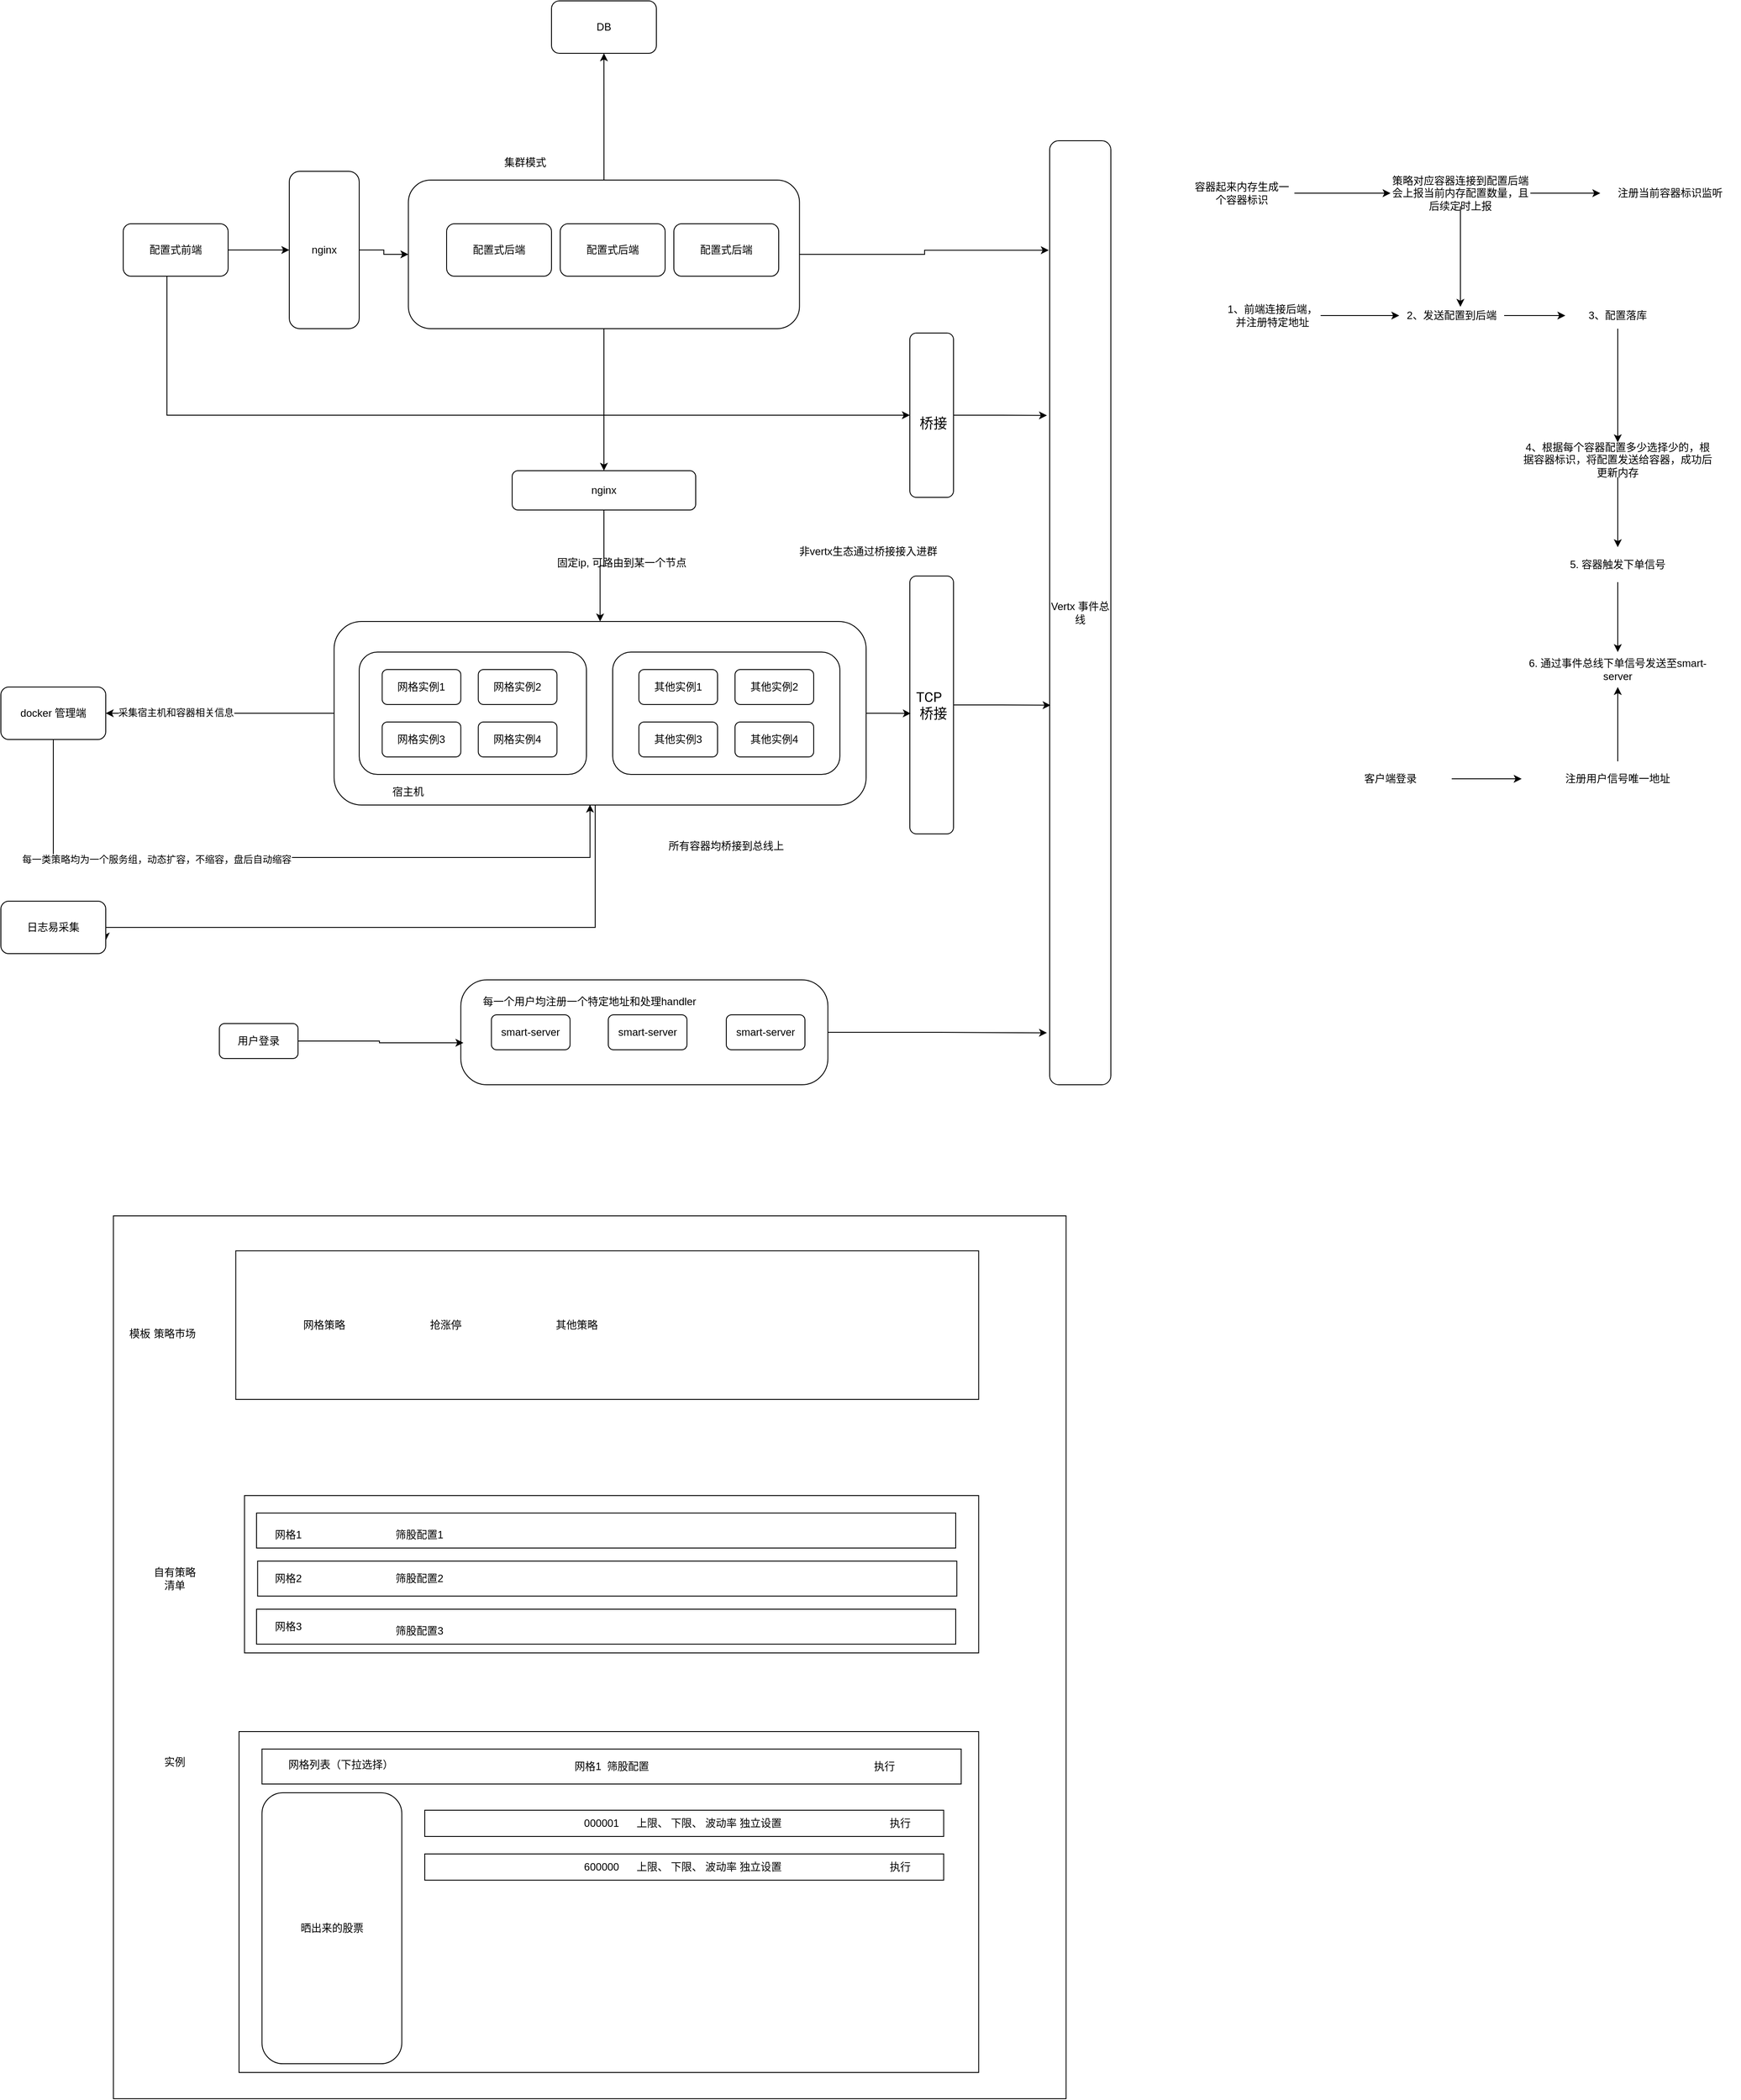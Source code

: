 <mxfile version="27.0.9">
  <diagram name="第 1 页" id="DatRSqzjEj-4WdcJNuNi">
    <mxGraphModel dx="2952" dy="1048" grid="1" gridSize="10" guides="1" tooltips="1" connect="1" arrows="1" fold="1" page="1" pageScale="1" pageWidth="1169" pageHeight="827" math="0" shadow="0">
      <root>
        <mxCell id="0" />
        <mxCell id="1" parent="0" />
        <mxCell id="C7FglE39jfFMQdv53OMV-79" value="" style="rounded=1;whiteSpace=wrap;html=1;arcSize=25;" vertex="1" parent="1">
          <mxGeometry x="416.25" y="1230" width="420" height="120" as="geometry" />
        </mxCell>
        <mxCell id="C7FglE39jfFMQdv53OMV-67" style="edgeStyle=orthogonalEdgeStyle;rounded=0;orthogonalLoop=1;jettySize=auto;html=1;entryX=1;entryY=0.5;entryDx=0;entryDy=0;" edge="1" parent="1" source="C7FglE39jfFMQdv53OMV-36" target="C7FglE39jfFMQdv53OMV-66">
          <mxGeometry relative="1" as="geometry" />
        </mxCell>
        <mxCell id="C7FglE39jfFMQdv53OMV-69" value="采集宿主机和容器相关信息" style="edgeLabel;html=1;align=center;verticalAlign=middle;resizable=0;points=[];" vertex="1" connectable="0" parent="C7FglE39jfFMQdv53OMV-67">
          <mxGeometry x="0.395" y="-1" relative="1" as="geometry">
            <mxPoint as="offset" />
          </mxGeometry>
        </mxCell>
        <mxCell id="C7FglE39jfFMQdv53OMV-103" style="edgeStyle=orthogonalEdgeStyle;rounded=0;orthogonalLoop=1;jettySize=auto;html=1;entryX=1;entryY=0.75;entryDx=0;entryDy=0;" edge="1" parent="1" source="C7FglE39jfFMQdv53OMV-36" target="C7FglE39jfFMQdv53OMV-101">
          <mxGeometry relative="1" as="geometry">
            <Array as="points">
              <mxPoint x="570" y="1170" />
              <mxPoint x="10" y="1170" />
            </Array>
          </mxGeometry>
        </mxCell>
        <mxCell id="C7FglE39jfFMQdv53OMV-36" value="" style="rounded=1;whiteSpace=wrap;html=1;" vertex="1" parent="1">
          <mxGeometry x="271.25" y="820" width="608.75" height="210" as="geometry" />
        </mxCell>
        <mxCell id="C7FglE39jfFMQdv53OMV-16" style="edgeStyle=orthogonalEdgeStyle;rounded=0;orthogonalLoop=1;jettySize=auto;html=1;" edge="1" parent="1" source="C7FglE39jfFMQdv53OMV-4" target="C7FglE39jfFMQdv53OMV-15">
          <mxGeometry relative="1" as="geometry" />
        </mxCell>
        <mxCell id="C7FglE39jfFMQdv53OMV-44" style="edgeStyle=orthogonalEdgeStyle;rounded=0;orthogonalLoop=1;jettySize=auto;html=1;exitX=0.5;exitY=1;exitDx=0;exitDy=0;" edge="1" parent="1" source="C7FglE39jfFMQdv53OMV-4" target="C7FglE39jfFMQdv53OMV-40">
          <mxGeometry relative="1" as="geometry" />
        </mxCell>
        <mxCell id="C7FglE39jfFMQdv53OMV-4" value="" style="rounded=1;whiteSpace=wrap;html=1;" vertex="1" parent="1">
          <mxGeometry x="356.25" y="315" width="447.5" height="170" as="geometry" />
        </mxCell>
        <mxCell id="C7FglE39jfFMQdv53OMV-11" style="edgeStyle=orthogonalEdgeStyle;rounded=0;orthogonalLoop=1;jettySize=auto;html=1;" edge="1" parent="1" source="C7FglE39jfFMQdv53OMV-1" target="C7FglE39jfFMQdv53OMV-10">
          <mxGeometry relative="1" as="geometry" />
        </mxCell>
        <mxCell id="C7FglE39jfFMQdv53OMV-98" style="edgeStyle=orthogonalEdgeStyle;rounded=0;orthogonalLoop=1;jettySize=auto;html=1;entryX=0;entryY=0.5;entryDx=0;entryDy=0;" edge="1" parent="1" source="C7FglE39jfFMQdv53OMV-1" target="C7FglE39jfFMQdv53OMV-97">
          <mxGeometry relative="1" as="geometry">
            <Array as="points">
              <mxPoint x="80" y="584" />
            </Array>
          </mxGeometry>
        </mxCell>
        <mxCell id="C7FglE39jfFMQdv53OMV-1" value="配置式前端" style="rounded=1;whiteSpace=wrap;html=1;" vertex="1" parent="1">
          <mxGeometry x="30" y="365" width="120" height="60" as="geometry" />
        </mxCell>
        <mxCell id="C7FglE39jfFMQdv53OMV-2" value="配置式后端" style="rounded=1;whiteSpace=wrap;html=1;" vertex="1" parent="1">
          <mxGeometry x="400" y="365" width="120" height="60" as="geometry" />
        </mxCell>
        <mxCell id="C7FglE39jfFMQdv53OMV-3" value="配置式后端" style="rounded=1;whiteSpace=wrap;html=1;" vertex="1" parent="1">
          <mxGeometry x="530" y="365" width="120" height="60" as="geometry" />
        </mxCell>
        <mxCell id="C7FglE39jfFMQdv53OMV-5" value="" style="rounded=1;whiteSpace=wrap;html=1;" vertex="1" parent="1">
          <mxGeometry x="300" y="855" width="260" height="140" as="geometry" />
        </mxCell>
        <mxCell id="C7FglE39jfFMQdv53OMV-6" value="网格实例1" style="rounded=1;whiteSpace=wrap;html=1;" vertex="1" parent="1">
          <mxGeometry x="326.25" y="875" width="90" height="40" as="geometry" />
        </mxCell>
        <mxCell id="C7FglE39jfFMQdv53OMV-7" value="网格实例2" style="rounded=1;whiteSpace=wrap;html=1;" vertex="1" parent="1">
          <mxGeometry x="436.25" y="875" width="90" height="40" as="geometry" />
        </mxCell>
        <mxCell id="C7FglE39jfFMQdv53OMV-8" value="网格实例3" style="rounded=1;whiteSpace=wrap;html=1;" vertex="1" parent="1">
          <mxGeometry x="326.25" y="935" width="90" height="40" as="geometry" />
        </mxCell>
        <mxCell id="C7FglE39jfFMQdv53OMV-9" value="网格实例4" style="rounded=1;whiteSpace=wrap;html=1;" vertex="1" parent="1">
          <mxGeometry x="436.25" y="935" width="90" height="40" as="geometry" />
        </mxCell>
        <mxCell id="C7FglE39jfFMQdv53OMV-12" style="edgeStyle=orthogonalEdgeStyle;rounded=0;orthogonalLoop=1;jettySize=auto;html=1;entryX=0;entryY=0.5;entryDx=0;entryDy=0;" edge="1" parent="1" source="C7FglE39jfFMQdv53OMV-10" target="C7FglE39jfFMQdv53OMV-4">
          <mxGeometry relative="1" as="geometry" />
        </mxCell>
        <mxCell id="C7FglE39jfFMQdv53OMV-10" value="nginx" style="rounded=1;whiteSpace=wrap;html=1;" vertex="1" parent="1">
          <mxGeometry x="220" y="305" width="80" height="180" as="geometry" />
        </mxCell>
        <mxCell id="C7FglE39jfFMQdv53OMV-13" value="集群模式" style="text;html=1;align=center;verticalAlign=middle;whiteSpace=wrap;rounded=0;" vertex="1" parent="1">
          <mxGeometry x="460" y="280" width="60" height="30" as="geometry" />
        </mxCell>
        <mxCell id="C7FglE39jfFMQdv53OMV-15" value="DB" style="rounded=1;whiteSpace=wrap;html=1;" vertex="1" parent="1">
          <mxGeometry x="520" y="110" width="120" height="60" as="geometry" />
        </mxCell>
        <mxCell id="C7FglE39jfFMQdv53OMV-17" value="Vertx 事件总线" style="rounded=1;whiteSpace=wrap;html=1;" vertex="1" parent="1">
          <mxGeometry x="1090" y="270" width="70" height="1080" as="geometry" />
        </mxCell>
        <mxCell id="C7FglE39jfFMQdv53OMV-18" value="配置式后端" style="rounded=1;whiteSpace=wrap;html=1;" vertex="1" parent="1">
          <mxGeometry x="660" y="365" width="120" height="60" as="geometry" />
        </mxCell>
        <mxCell id="C7FglE39jfFMQdv53OMV-20" value="" style="rounded=1;whiteSpace=wrap;html=1;" vertex="1" parent="1">
          <mxGeometry x="590" y="855" width="260" height="140" as="geometry" />
        </mxCell>
        <mxCell id="C7FglE39jfFMQdv53OMV-21" value="其他实例1" style="rounded=1;whiteSpace=wrap;html=1;" vertex="1" parent="1">
          <mxGeometry x="620" y="875" width="90" height="40" as="geometry" />
        </mxCell>
        <mxCell id="C7FglE39jfFMQdv53OMV-22" value="其他实例2" style="rounded=1;whiteSpace=wrap;html=1;" vertex="1" parent="1">
          <mxGeometry x="730" y="875" width="90" height="40" as="geometry" />
        </mxCell>
        <mxCell id="C7FglE39jfFMQdv53OMV-23" value="其他实例3" style="rounded=1;whiteSpace=wrap;html=1;" vertex="1" parent="1">
          <mxGeometry x="620" y="935" width="90" height="40" as="geometry" />
        </mxCell>
        <mxCell id="C7FglE39jfFMQdv53OMV-24" value="其他实例4" style="rounded=1;whiteSpace=wrap;html=1;" vertex="1" parent="1">
          <mxGeometry x="730" y="935" width="90" height="40" as="geometry" />
        </mxCell>
        <mxCell id="C7FglE39jfFMQdv53OMV-28" value="&lt;div style=&quot;--tw-border-spacing-x: 0; --tw-border-spacing-y: 0; --tw-translate-x: 0; --tw-translate-y: 0; --tw-rotate: 0; --tw-skew-x: 0; --tw-skew-y: 0; --tw-scale-x: 1; --tw-scale-y: 1; --tw-pan-x: ; --tw-pan-y: ; --tw-pinch-zoom: ; --tw-scroll-snap-strictness: proximity; --tw-gradient-from-position: ; --tw-gradient-via-position: ; --tw-gradient-to-position: ; --tw-ordinal: ; --tw-slashed-zero: ; --tw-numeric-figure: ; --tw-numeric-spacing: ; --tw-numeric-fraction: ; --tw-ring-inset: ; --tw-ring-offset-width: 0px; --tw-ring-offset-color: light-dark(#fff, #000000); --tw-ring-color: light-dark(rgba(59,130,246,.5), #4c89ec); --tw-ring-offset-shadow: 0 0 #0000; --tw-ring-shadow: 0 0 #0000; --tw-shadow: 0 0 #0000; --tw-shadow-colored: 0 0 #0000; --tw-blur: ; --tw-brightness: ; --tw-contrast: ; --tw-grayscale: ; --tw-hue-rotate: ; --tw-invert: ; --tw-saturate: ; --tw-sepia: ; --tw-drop-shadow: ; --tw-backdrop-blur: ; --tw-backdrop-brightness: ; --tw-backdrop-contrast: ; --tw-backdrop-grayscale: ; --tw-backdrop-hue-rotate: ; --tw-backdrop-invert: ; --tw-backdrop-opacity: ; --tw-backdrop-saturate: ; --tw-backdrop-sepia: ; --tw-contain-size: ; --tw-contain-layout: ; --tw-contain-paint: ; --tw-contain-style: ; box-sizing: border-box; border: 0px solid; text-decoration: inherit; display: inline-flex; flex-flow: wrap; align-items: center; gap: 0.5rem; font-family: __Roboto_5fd90a, __Roboto_Fallback_5fd90a, Roboto, ui-sans-serif, system-ui, -apple-system, BlinkMacSystemFont, &amp;quot;Segoe UI&amp;quot;, &amp;quot;Helvetica Neue&amp;quot;, Arial, &amp;quot;Noto Sans&amp;quot;, sans-serif, &amp;quot;Apple Color Emoji&amp;quot;, &amp;quot;Segoe UI Emoji&amp;quot;, &amp;quot;Segoe UI Symbol&amp;quot;, &amp;quot;Noto Color Emoji&amp;quot;; font-size: 15.75px; text-align: left; background-color: light-dark(rgb(255, 255, 255), rgb(18, 18, 18));&quot;&gt;TCP&lt;br&gt;&amp;nbsp;桥接&lt;/div&gt;" style="rounded=1;whiteSpace=wrap;html=1;" vertex="1" parent="1">
          <mxGeometry x="930" y="768" width="50" height="295" as="geometry" />
        </mxCell>
        <mxCell id="C7FglE39jfFMQdv53OMV-39" value="非vertx生态通过桥接接入进群" style="text;html=1;align=center;verticalAlign=middle;whiteSpace=wrap;rounded=0;" vertex="1" parent="1">
          <mxGeometry x="795" y="720" width="175" height="40" as="geometry" />
        </mxCell>
        <mxCell id="C7FglE39jfFMQdv53OMV-46" style="edgeStyle=orthogonalEdgeStyle;rounded=0;orthogonalLoop=1;jettySize=auto;html=1;exitX=0.5;exitY=1;exitDx=0;exitDy=0;entryX=0.5;entryY=0;entryDx=0;entryDy=0;" edge="1" parent="1" source="C7FglE39jfFMQdv53OMV-40" target="C7FglE39jfFMQdv53OMV-36">
          <mxGeometry relative="1" as="geometry" />
        </mxCell>
        <mxCell id="C7FglE39jfFMQdv53OMV-40" value="nginx" style="rounded=1;whiteSpace=wrap;html=1;" vertex="1" parent="1">
          <mxGeometry x="475" y="647.5" width="210" height="45" as="geometry" />
        </mxCell>
        <mxCell id="C7FglE39jfFMQdv53OMV-43" value="固定ip, 可路由到某一个节点" style="text;html=1;align=center;verticalAlign=middle;resizable=0;points=[];autosize=1;strokeColor=none;fillColor=none;" vertex="1" parent="1">
          <mxGeometry x="515" y="738" width="170" height="30" as="geometry" />
        </mxCell>
        <mxCell id="C7FglE39jfFMQdv53OMV-54" style="edgeStyle=orthogonalEdgeStyle;rounded=0;orthogonalLoop=1;jettySize=auto;html=1;entryX=0;entryY=0.5;entryDx=0;entryDy=0;" edge="1" parent="1" source="C7FglE39jfFMQdv53OMV-52" target="C7FglE39jfFMQdv53OMV-53">
          <mxGeometry relative="1" as="geometry" />
        </mxCell>
        <mxCell id="C7FglE39jfFMQdv53OMV-52" value="1、前端连接后端，并注册特定地址" style="text;html=1;align=center;verticalAlign=middle;whiteSpace=wrap;rounded=0;" vertex="1" parent="1">
          <mxGeometry x="1290" y="455" width="110" height="30" as="geometry" />
        </mxCell>
        <mxCell id="C7FglE39jfFMQdv53OMV-56" style="edgeStyle=orthogonalEdgeStyle;rounded=0;orthogonalLoop=1;jettySize=auto;html=1;" edge="1" parent="1" source="C7FglE39jfFMQdv53OMV-53" target="C7FglE39jfFMQdv53OMV-55">
          <mxGeometry relative="1" as="geometry" />
        </mxCell>
        <mxCell id="C7FglE39jfFMQdv53OMV-53" value="2、发送配置到后端" style="text;html=1;align=center;verticalAlign=middle;whiteSpace=wrap;rounded=0;" vertex="1" parent="1">
          <mxGeometry x="1490" y="455" width="120" height="30" as="geometry" />
        </mxCell>
        <mxCell id="C7FglE39jfFMQdv53OMV-62" style="edgeStyle=orthogonalEdgeStyle;rounded=0;orthogonalLoop=1;jettySize=auto;html=1;" edge="1" parent="1" source="C7FglE39jfFMQdv53OMV-55" target="C7FglE39jfFMQdv53OMV-59">
          <mxGeometry relative="1" as="geometry" />
        </mxCell>
        <mxCell id="C7FglE39jfFMQdv53OMV-55" value="3、配置落库" style="text;html=1;align=center;verticalAlign=middle;whiteSpace=wrap;rounded=0;" vertex="1" parent="1">
          <mxGeometry x="1680" y="455" width="120" height="30" as="geometry" />
        </mxCell>
        <mxCell id="C7FglE39jfFMQdv53OMV-64" value="" style="edgeStyle=orthogonalEdgeStyle;rounded=0;orthogonalLoop=1;jettySize=auto;html=1;" edge="1" parent="1" source="C7FglE39jfFMQdv53OMV-57" target="C7FglE39jfFMQdv53OMV-63">
          <mxGeometry relative="1" as="geometry" />
        </mxCell>
        <mxCell id="C7FglE39jfFMQdv53OMV-57" value="策略对应容器连接到配置后端会上报当前内存配置数量，且后续定时上报" style="text;html=1;align=center;verticalAlign=middle;whiteSpace=wrap;rounded=0;" vertex="1" parent="1">
          <mxGeometry x="1480" y="315" width="160" height="30" as="geometry" />
        </mxCell>
        <mxCell id="C7FglE39jfFMQdv53OMV-58" style="edgeStyle=orthogonalEdgeStyle;rounded=0;orthogonalLoop=1;jettySize=auto;html=1;entryX=0.583;entryY=0.167;entryDx=0;entryDy=0;entryPerimeter=0;" edge="1" parent="1" source="C7FglE39jfFMQdv53OMV-57" target="C7FglE39jfFMQdv53OMV-53">
          <mxGeometry relative="1" as="geometry" />
        </mxCell>
        <mxCell id="C7FglE39jfFMQdv53OMV-74" value="" style="edgeStyle=orthogonalEdgeStyle;rounded=0;orthogonalLoop=1;jettySize=auto;html=1;" edge="1" parent="1" source="C7FglE39jfFMQdv53OMV-59" target="C7FglE39jfFMQdv53OMV-73">
          <mxGeometry relative="1" as="geometry" />
        </mxCell>
        <mxCell id="C7FglE39jfFMQdv53OMV-59" value="4、根据每个容器配置多少选择少的，根据容器标识，将配置发送给容器，成功后更新内存" style="text;html=1;align=center;verticalAlign=middle;whiteSpace=wrap;rounded=0;" vertex="1" parent="1">
          <mxGeometry x="1630" y="615" width="220" height="40" as="geometry" />
        </mxCell>
        <mxCell id="C7FglE39jfFMQdv53OMV-61" style="edgeStyle=orthogonalEdgeStyle;rounded=0;orthogonalLoop=1;jettySize=auto;html=1;" edge="1" parent="1" source="C7FglE39jfFMQdv53OMV-60" target="C7FglE39jfFMQdv53OMV-57">
          <mxGeometry relative="1" as="geometry" />
        </mxCell>
        <mxCell id="C7FglE39jfFMQdv53OMV-60" value="容器起来内存生成一个容器标识" style="text;html=1;align=center;verticalAlign=middle;whiteSpace=wrap;rounded=0;" vertex="1" parent="1">
          <mxGeometry x="1250" y="315" width="120" height="30" as="geometry" />
        </mxCell>
        <mxCell id="C7FglE39jfFMQdv53OMV-63" value="注册当前容器标识监听" style="text;html=1;align=center;verticalAlign=middle;whiteSpace=wrap;rounded=0;" vertex="1" parent="1">
          <mxGeometry x="1720" y="315" width="160" height="30" as="geometry" />
        </mxCell>
        <mxCell id="C7FglE39jfFMQdv53OMV-65" value="宿主机" style="text;html=1;align=center;verticalAlign=middle;whiteSpace=wrap;rounded=0;" vertex="1" parent="1">
          <mxGeometry x="326" y="1000" width="60" height="30" as="geometry" />
        </mxCell>
        <mxCell id="C7FglE39jfFMQdv53OMV-66" value="docker 管理端" style="rounded=1;whiteSpace=wrap;html=1;" vertex="1" parent="1">
          <mxGeometry x="-110" y="895" width="120" height="60" as="geometry" />
        </mxCell>
        <mxCell id="C7FglE39jfFMQdv53OMV-70" style="edgeStyle=orthogonalEdgeStyle;rounded=0;orthogonalLoop=1;jettySize=auto;html=1;entryX=0.481;entryY=0.998;entryDx=0;entryDy=0;entryPerimeter=0;exitX=0.5;exitY=1;exitDx=0;exitDy=0;" edge="1" parent="1" source="C7FglE39jfFMQdv53OMV-66" target="C7FglE39jfFMQdv53OMV-36">
          <mxGeometry relative="1" as="geometry">
            <mxPoint x="-45.0" y="995" as="sourcePoint" />
            <mxPoint x="556.624" y="1070" as="targetPoint" />
            <Array as="points">
              <mxPoint x="-50" y="1090" />
              <mxPoint x="564" y="1090" />
            </Array>
          </mxGeometry>
        </mxCell>
        <mxCell id="C7FglE39jfFMQdv53OMV-71" value="每一类策略均为一个服务组，动态扩容，不缩容，盘后自动缩容" style="edgeLabel;html=1;align=center;verticalAlign=middle;resizable=0;points=[];" vertex="1" connectable="0" parent="C7FglE39jfFMQdv53OMV-70">
          <mxGeometry x="-0.375" y="-2" relative="1" as="geometry">
            <mxPoint as="offset" />
          </mxGeometry>
        </mxCell>
        <mxCell id="C7FglE39jfFMQdv53OMV-90" value="" style="edgeStyle=orthogonalEdgeStyle;rounded=0;orthogonalLoop=1;jettySize=auto;html=1;" edge="1" parent="1" source="C7FglE39jfFMQdv53OMV-73" target="C7FglE39jfFMQdv53OMV-89">
          <mxGeometry relative="1" as="geometry" />
        </mxCell>
        <mxCell id="C7FglE39jfFMQdv53OMV-73" value="5. 容器触发下单信号" style="text;html=1;align=center;verticalAlign=middle;whiteSpace=wrap;rounded=0;" vertex="1" parent="1">
          <mxGeometry x="1630" y="735" width="220" height="40" as="geometry" />
        </mxCell>
        <mxCell id="C7FglE39jfFMQdv53OMV-75" value="smart-server" style="rounded=1;whiteSpace=wrap;html=1;" vertex="1" parent="1">
          <mxGeometry x="451.25" y="1270" width="90" height="40" as="geometry" />
        </mxCell>
        <mxCell id="C7FglE39jfFMQdv53OMV-77" value="smart-server" style="rounded=1;whiteSpace=wrap;html=1;" vertex="1" parent="1">
          <mxGeometry x="585" y="1270" width="90" height="40" as="geometry" />
        </mxCell>
        <mxCell id="C7FglE39jfFMQdv53OMV-78" value="smart-server" style="rounded=1;whiteSpace=wrap;html=1;" vertex="1" parent="1">
          <mxGeometry x="720" y="1270" width="90" height="40" as="geometry" />
        </mxCell>
        <mxCell id="C7FglE39jfFMQdv53OMV-80" value="用户登录" style="rounded=1;whiteSpace=wrap;html=1;" vertex="1" parent="1">
          <mxGeometry x="140" y="1280" width="90" height="40" as="geometry" />
        </mxCell>
        <mxCell id="C7FglE39jfFMQdv53OMV-81" style="edgeStyle=orthogonalEdgeStyle;rounded=0;orthogonalLoop=1;jettySize=auto;html=1;entryX=0.007;entryY=0.6;entryDx=0;entryDy=0;entryPerimeter=0;" edge="1" parent="1" source="C7FglE39jfFMQdv53OMV-80" target="C7FglE39jfFMQdv53OMV-79">
          <mxGeometry relative="1" as="geometry" />
        </mxCell>
        <mxCell id="C7FglE39jfFMQdv53OMV-83" value="每一个用户均注册一个特定地址和处理handler" style="text;html=1;align=center;verticalAlign=middle;whiteSpace=wrap;rounded=0;" vertex="1" parent="1">
          <mxGeometry x="426.25" y="1250" width="275" height="10" as="geometry" />
        </mxCell>
        <mxCell id="C7FglE39jfFMQdv53OMV-85" style="edgeStyle=orthogonalEdgeStyle;rounded=0;orthogonalLoop=1;jettySize=auto;html=1;entryX=0.021;entryY=0.533;entryDx=0;entryDy=0;entryPerimeter=0;" edge="1" parent="1" source="C7FglE39jfFMQdv53OMV-36" target="C7FglE39jfFMQdv53OMV-28">
          <mxGeometry relative="1" as="geometry" />
        </mxCell>
        <mxCell id="C7FglE39jfFMQdv53OMV-86" style="edgeStyle=orthogonalEdgeStyle;rounded=0;orthogonalLoop=1;jettySize=auto;html=1;entryX=0.015;entryY=0.598;entryDx=0;entryDy=0;entryPerimeter=0;" edge="1" parent="1" source="C7FglE39jfFMQdv53OMV-28" target="C7FglE39jfFMQdv53OMV-17">
          <mxGeometry relative="1" as="geometry" />
        </mxCell>
        <mxCell id="C7FglE39jfFMQdv53OMV-87" style="edgeStyle=orthogonalEdgeStyle;rounded=0;orthogonalLoop=1;jettySize=auto;html=1;entryX=-0.045;entryY=0.945;entryDx=0;entryDy=0;entryPerimeter=0;" edge="1" parent="1" source="C7FglE39jfFMQdv53OMV-79" target="C7FglE39jfFMQdv53OMV-17">
          <mxGeometry relative="1" as="geometry" />
        </mxCell>
        <mxCell id="C7FglE39jfFMQdv53OMV-88" style="edgeStyle=orthogonalEdgeStyle;rounded=0;orthogonalLoop=1;jettySize=auto;html=1;entryX=-0.015;entryY=0.116;entryDx=0;entryDy=0;entryPerimeter=0;" edge="1" parent="1" source="C7FglE39jfFMQdv53OMV-4" target="C7FglE39jfFMQdv53OMV-17">
          <mxGeometry relative="1" as="geometry" />
        </mxCell>
        <mxCell id="C7FglE39jfFMQdv53OMV-89" value="6. 通过事件总线下单信号发送至smart-server" style="text;html=1;align=center;verticalAlign=middle;whiteSpace=wrap;rounded=0;" vertex="1" parent="1">
          <mxGeometry x="1630" y="855" width="220" height="40" as="geometry" />
        </mxCell>
        <mxCell id="C7FglE39jfFMQdv53OMV-92" style="edgeStyle=orthogonalEdgeStyle;rounded=0;orthogonalLoop=1;jettySize=auto;html=1;" edge="1" parent="1" source="C7FglE39jfFMQdv53OMV-91" target="C7FglE39jfFMQdv53OMV-89">
          <mxGeometry relative="1" as="geometry" />
        </mxCell>
        <mxCell id="C7FglE39jfFMQdv53OMV-91" value="注册用户信号唯一地址" style="text;html=1;align=center;verticalAlign=middle;whiteSpace=wrap;rounded=0;" vertex="1" parent="1">
          <mxGeometry x="1630" y="980" width="220" height="40" as="geometry" />
        </mxCell>
        <mxCell id="C7FglE39jfFMQdv53OMV-94" style="edgeStyle=orthogonalEdgeStyle;rounded=0;orthogonalLoop=1;jettySize=auto;html=1;entryX=0;entryY=0.5;entryDx=0;entryDy=0;" edge="1" parent="1" source="C7FglE39jfFMQdv53OMV-93" target="C7FglE39jfFMQdv53OMV-91">
          <mxGeometry relative="1" as="geometry" />
        </mxCell>
        <mxCell id="C7FglE39jfFMQdv53OMV-93" value="客户端登录" style="text;html=1;align=center;verticalAlign=middle;whiteSpace=wrap;rounded=0;" vertex="1" parent="1">
          <mxGeometry x="1410" y="982.5" width="140" height="35" as="geometry" />
        </mxCell>
        <mxCell id="C7FglE39jfFMQdv53OMV-97" value="&lt;div style=&quot;--tw-border-spacing-x: 0; --tw-border-spacing-y: 0; --tw-translate-x: 0; --tw-translate-y: 0; --tw-rotate: 0; --tw-skew-x: 0; --tw-skew-y: 0; --tw-scale-x: 1; --tw-scale-y: 1; --tw-pan-x: ; --tw-pan-y: ; --tw-pinch-zoom: ; --tw-scroll-snap-strictness: proximity; --tw-gradient-from-position: ; --tw-gradient-via-position: ; --tw-gradient-to-position: ; --tw-ordinal: ; --tw-slashed-zero: ; --tw-numeric-figure: ; --tw-numeric-spacing: ; --tw-numeric-fraction: ; --tw-ring-inset: ; --tw-ring-offset-width: 0px; --tw-ring-offset-color: light-dark(#fff, #000000); --tw-ring-color: light-dark(rgba(59,130,246,.5), #4c89ec); --tw-ring-offset-shadow: 0 0 #0000; --tw-ring-shadow: 0 0 #0000; --tw-shadow: 0 0 #0000; --tw-shadow-colored: 0 0 #0000; --tw-blur: ; --tw-brightness: ; --tw-contrast: ; --tw-grayscale: ; --tw-hue-rotate: ; --tw-invert: ; --tw-saturate: ; --tw-sepia: ; --tw-drop-shadow: ; --tw-backdrop-blur: ; --tw-backdrop-brightness: ; --tw-backdrop-contrast: ; --tw-backdrop-grayscale: ; --tw-backdrop-hue-rotate: ; --tw-backdrop-invert: ; --tw-backdrop-opacity: ; --tw-backdrop-saturate: ; --tw-backdrop-sepia: ; --tw-contain-size: ; --tw-contain-layout: ; --tw-contain-paint: ; --tw-contain-style: ; box-sizing: border-box; border: 0px solid; text-decoration: inherit; display: inline-flex; flex-flow: wrap; align-items: center; gap: 0.5rem; font-family: __Roboto_5fd90a, __Roboto_Fallback_5fd90a, Roboto, ui-sans-serif, system-ui, -apple-system, BlinkMacSystemFont, &amp;quot;Segoe UI&amp;quot;, &amp;quot;Helvetica Neue&amp;quot;, Arial, &amp;quot;Noto Sans&amp;quot;, sans-serif, &amp;quot;Apple Color Emoji&amp;quot;, &amp;quot;Segoe UI Emoji&amp;quot;, &amp;quot;Segoe UI Symbol&amp;quot;, &amp;quot;Noto Color Emoji&amp;quot;; font-size: 15.75px; text-align: left; background-color: light-dark(rgb(255, 255, 255), rgb(18, 18, 18));&quot;&gt;&lt;br&gt;&amp;nbsp;桥接&lt;/div&gt;" style="rounded=1;whiteSpace=wrap;html=1;" vertex="1" parent="1">
          <mxGeometry x="930" y="490" width="50" height="188" as="geometry" />
        </mxCell>
        <mxCell id="C7FglE39jfFMQdv53OMV-99" style="edgeStyle=orthogonalEdgeStyle;rounded=0;orthogonalLoop=1;jettySize=auto;html=1;entryX=-0.045;entryY=0.291;entryDx=0;entryDy=0;entryPerimeter=0;" edge="1" parent="1" source="C7FglE39jfFMQdv53OMV-97" target="C7FglE39jfFMQdv53OMV-17">
          <mxGeometry relative="1" as="geometry" />
        </mxCell>
        <mxCell id="C7FglE39jfFMQdv53OMV-100" value="所有容器均桥接到总线上" style="text;html=1;align=center;verticalAlign=middle;whiteSpace=wrap;rounded=0;" vertex="1" parent="1">
          <mxGeometry x="620" y="1063" width="200" height="27" as="geometry" />
        </mxCell>
        <mxCell id="C7FglE39jfFMQdv53OMV-101" value="日志易采集" style="rounded=1;whiteSpace=wrap;html=1;" vertex="1" parent="1">
          <mxGeometry x="-110" y="1140" width="120" height="60" as="geometry" />
        </mxCell>
        <mxCell id="C7FglE39jfFMQdv53OMV-104" value="" style="rounded=0;whiteSpace=wrap;html=1;" vertex="1" parent="1">
          <mxGeometry x="18.75" y="1500" width="1090" height="1010" as="geometry" />
        </mxCell>
        <mxCell id="C7FglE39jfFMQdv53OMV-105" value="模板" style="text;html=1;align=center;verticalAlign=middle;whiteSpace=wrap;rounded=0;" vertex="1" parent="1">
          <mxGeometry x="18.75" y="1620" width="60" height="30" as="geometry" />
        </mxCell>
        <mxCell id="C7FglE39jfFMQdv53OMV-106" value="" style="rounded=0;whiteSpace=wrap;html=1;" vertex="1" parent="1">
          <mxGeometry x="158.75" y="1540" width="850" height="170" as="geometry" />
        </mxCell>
        <mxCell id="C7FglE39jfFMQdv53OMV-107" value="策略市场" style="text;html=1;align=center;verticalAlign=middle;whiteSpace=wrap;rounded=0;" vertex="1" parent="1">
          <mxGeometry x="58.75" y="1620" width="60" height="30" as="geometry" />
        </mxCell>
        <mxCell id="C7FglE39jfFMQdv53OMV-108" value="网格策略" style="text;html=1;align=center;verticalAlign=middle;whiteSpace=wrap;rounded=0;" vertex="1" parent="1">
          <mxGeometry x="230" y="1610" width="60" height="30" as="geometry" />
        </mxCell>
        <mxCell id="C7FglE39jfFMQdv53OMV-109" value="抢涨停" style="text;html=1;align=center;verticalAlign=middle;whiteSpace=wrap;rounded=0;" vertex="1" parent="1">
          <mxGeometry x="368.75" y="1610" width="60" height="30" as="geometry" />
        </mxCell>
        <mxCell id="C7FglE39jfFMQdv53OMV-110" value="其他策略" style="text;html=1;align=center;verticalAlign=middle;whiteSpace=wrap;rounded=0;" vertex="1" parent="1">
          <mxGeometry x="518.75" y="1610" width="60" height="30" as="geometry" />
        </mxCell>
        <mxCell id="C7FglE39jfFMQdv53OMV-112" value="" style="rounded=0;whiteSpace=wrap;html=1;" vertex="1" parent="1">
          <mxGeometry x="168.75" y="1820" width="840" height="180" as="geometry" />
        </mxCell>
        <mxCell id="C7FglE39jfFMQdv53OMV-114" value="自有策略清单" style="text;html=1;align=center;verticalAlign=middle;whiteSpace=wrap;rounded=0;" vertex="1" parent="1">
          <mxGeometry x="58.75" y="1900" width="60" height="30" as="geometry" />
        </mxCell>
        <mxCell id="C7FglE39jfFMQdv53OMV-115" value="" style="rounded=0;whiteSpace=wrap;html=1;" vertex="1" parent="1">
          <mxGeometry x="182.5" y="1840" width="800" height="40" as="geometry" />
        </mxCell>
        <mxCell id="C7FglE39jfFMQdv53OMV-116" value="" style="rounded=0;whiteSpace=wrap;html=1;" vertex="1" parent="1">
          <mxGeometry x="183.75" y="1895" width="800" height="40" as="geometry" />
        </mxCell>
        <mxCell id="C7FglE39jfFMQdv53OMV-117" value="" style="rounded=0;whiteSpace=wrap;html=1;" vertex="1" parent="1">
          <mxGeometry x="182.5" y="1950" width="800" height="40" as="geometry" />
        </mxCell>
        <mxCell id="C7FglE39jfFMQdv53OMV-118" value="网格1" style="text;html=1;align=center;verticalAlign=middle;whiteSpace=wrap;rounded=0;" vertex="1" parent="1">
          <mxGeometry x="188.75" y="1850" width="60" height="30" as="geometry" />
        </mxCell>
        <mxCell id="C7FglE39jfFMQdv53OMV-119" value="网格2" style="text;html=1;align=center;verticalAlign=middle;whiteSpace=wrap;rounded=0;" vertex="1" parent="1">
          <mxGeometry x="188.75" y="1900" width="60" height="30" as="geometry" />
        </mxCell>
        <mxCell id="C7FglE39jfFMQdv53OMV-120" value="网格3" style="text;html=1;align=center;verticalAlign=middle;whiteSpace=wrap;rounded=0;" vertex="1" parent="1">
          <mxGeometry x="188.75" y="1955" width="60" height="30" as="geometry" />
        </mxCell>
        <mxCell id="C7FglE39jfFMQdv53OMV-121" value="筛股配置1" style="text;html=1;align=center;verticalAlign=middle;whiteSpace=wrap;rounded=0;" vertex="1" parent="1">
          <mxGeometry x="308.75" y="1850" width="120" height="30" as="geometry" />
        </mxCell>
        <mxCell id="C7FglE39jfFMQdv53OMV-122" value="筛股配置2" style="text;html=1;align=center;verticalAlign=middle;whiteSpace=wrap;rounded=0;" vertex="1" parent="1">
          <mxGeometry x="308.75" y="1900" width="120" height="30" as="geometry" />
        </mxCell>
        <mxCell id="C7FglE39jfFMQdv53OMV-124" value="筛股配置3" style="text;html=1;align=center;verticalAlign=middle;whiteSpace=wrap;rounded=0;" vertex="1" parent="1">
          <mxGeometry x="308.75" y="1960" width="120" height="30" as="geometry" />
        </mxCell>
        <mxCell id="C7FglE39jfFMQdv53OMV-125" value="实例" style="text;html=1;align=center;verticalAlign=middle;whiteSpace=wrap;rounded=0;" vertex="1" parent="1">
          <mxGeometry x="58.75" y="2110" width="60" height="30" as="geometry" />
        </mxCell>
        <mxCell id="C7FglE39jfFMQdv53OMV-126" value="" style="rounded=0;whiteSpace=wrap;html=1;" vertex="1" parent="1">
          <mxGeometry x="162.5" y="2090" width="846.25" height="390" as="geometry" />
        </mxCell>
        <mxCell id="C7FglE39jfFMQdv53OMV-127" value="网格1&amp;nbsp; 筛股配置" style="rounded=0;whiteSpace=wrap;html=1;" vertex="1" parent="1">
          <mxGeometry x="188.75" y="2110" width="800" height="40" as="geometry" />
        </mxCell>
        <mxCell id="C7FglE39jfFMQdv53OMV-128" value="执行" style="text;html=1;align=center;verticalAlign=middle;whiteSpace=wrap;rounded=0;" vertex="1" parent="1">
          <mxGeometry x="871.25" y="2115" width="60" height="30" as="geometry" />
        </mxCell>
        <mxCell id="C7FglE39jfFMQdv53OMV-129" value="晒出来的股票" style="rounded=1;whiteSpace=wrap;html=1;" vertex="1" parent="1">
          <mxGeometry x="188.75" y="2160" width="160" height="310" as="geometry" />
        </mxCell>
        <mxCell id="C7FglE39jfFMQdv53OMV-130" value="000001&amp;nbsp; &amp;nbsp; &amp;nbsp; 上限、 下限、 波动率 独立设置&amp;nbsp;" style="rounded=0;whiteSpace=wrap;html=1;" vertex="1" parent="1">
          <mxGeometry x="375" y="2180" width="593.75" height="30" as="geometry" />
        </mxCell>
        <mxCell id="C7FglE39jfFMQdv53OMV-131" value="网格列表（下拉选择）" style="text;html=1;align=center;verticalAlign=middle;whiteSpace=wrap;rounded=0;" vertex="1" parent="1">
          <mxGeometry x="193.75" y="2115" width="170" height="25" as="geometry" />
        </mxCell>
        <mxCell id="C7FglE39jfFMQdv53OMV-132" value="600000&amp;nbsp; &amp;nbsp; &amp;nbsp; 上限、 下限、 波动率 独立设置&amp;nbsp;" style="rounded=0;whiteSpace=wrap;html=1;" vertex="1" parent="1">
          <mxGeometry x="375" y="2230" width="593.75" height="30" as="geometry" />
        </mxCell>
        <mxCell id="C7FglE39jfFMQdv53OMV-133" value="执行" style="text;html=1;align=center;verticalAlign=middle;whiteSpace=wrap;rounded=0;" vertex="1" parent="1">
          <mxGeometry x="888.75" y="2180" width="60" height="30" as="geometry" />
        </mxCell>
        <mxCell id="C7FglE39jfFMQdv53OMV-134" value="执行" style="text;html=1;align=center;verticalAlign=middle;whiteSpace=wrap;rounded=0;" vertex="1" parent="1">
          <mxGeometry x="888.75" y="2230" width="60" height="30" as="geometry" />
        </mxCell>
      </root>
    </mxGraphModel>
  </diagram>
</mxfile>
